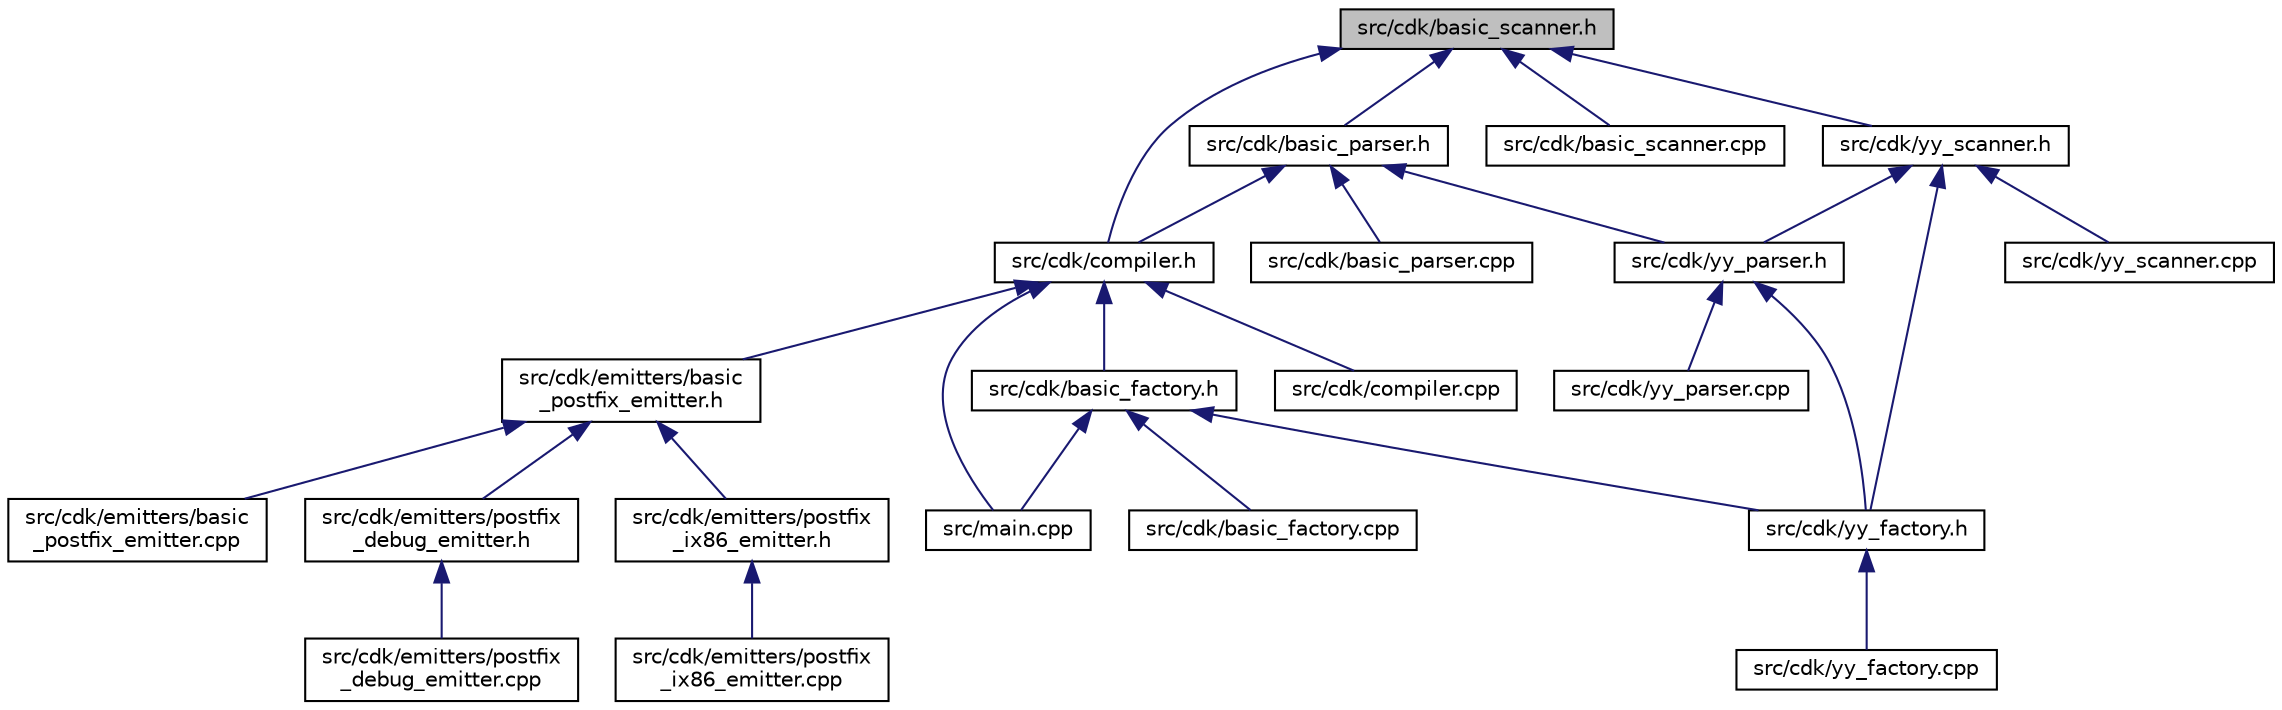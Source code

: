 digraph "src/cdk/basic_scanner.h"
{
 // INTERACTIVE_SVG=YES
 // LATEX_PDF_SIZE
  edge [fontname="Helvetica",fontsize="10",labelfontname="Helvetica",labelfontsize="10"];
  node [fontname="Helvetica",fontsize="10",shape=record];
  Node1 [label="src/cdk/basic_scanner.h",height=0.2,width=0.4,color="black", fillcolor="grey75", style="filled", fontcolor="black",tooltip=" "];
  Node1 -> Node2 [dir="back",color="midnightblue",fontsize="10",style="solid",fontname="Helvetica"];
  Node2 [label="src/cdk/basic_parser.h",height=0.2,width=0.4,color="black", fillcolor="white", style="filled",URL="$basic__parser_8h.html",tooltip=" "];
  Node2 -> Node3 [dir="back",color="midnightblue",fontsize="10",style="solid",fontname="Helvetica"];
  Node3 [label="src/cdk/basic_parser.cpp",height=0.2,width=0.4,color="black", fillcolor="white", style="filled",URL="$basic__parser_8cpp.html",tooltip=" "];
  Node2 -> Node4 [dir="back",color="midnightblue",fontsize="10",style="solid",fontname="Helvetica"];
  Node4 [label="src/cdk/compiler.h",height=0.2,width=0.4,color="black", fillcolor="white", style="filled",URL="$compiler_8h.html",tooltip=" "];
  Node4 -> Node5 [dir="back",color="midnightblue",fontsize="10",style="solid",fontname="Helvetica"];
  Node5 [label="src/cdk/basic_factory.h",height=0.2,width=0.4,color="black", fillcolor="white", style="filled",URL="$basic__factory_8h.html",tooltip=" "];
  Node5 -> Node6 [dir="back",color="midnightblue",fontsize="10",style="solid",fontname="Helvetica"];
  Node6 [label="src/cdk/basic_factory.cpp",height=0.2,width=0.4,color="black", fillcolor="white", style="filled",URL="$basic__factory_8cpp.html",tooltip=" "];
  Node5 -> Node7 [dir="back",color="midnightblue",fontsize="10",style="solid",fontname="Helvetica"];
  Node7 [label="src/cdk/yy_factory.h",height=0.2,width=0.4,color="black", fillcolor="white", style="filled",URL="$yy__factory_8h.html",tooltip=" "];
  Node7 -> Node8 [dir="back",color="midnightblue",fontsize="10",style="solid",fontname="Helvetica"];
  Node8 [label="src/cdk/yy_factory.cpp",height=0.2,width=0.4,color="black", fillcolor="white", style="filled",URL="$yy__factory_8cpp.html",tooltip=" "];
  Node5 -> Node9 [dir="back",color="midnightblue",fontsize="10",style="solid",fontname="Helvetica"];
  Node9 [label="src/main.cpp",height=0.2,width=0.4,color="black", fillcolor="white", style="filled",URL="$main_8cpp.html",tooltip=" "];
  Node4 -> Node10 [dir="back",color="midnightblue",fontsize="10",style="solid",fontname="Helvetica"];
  Node10 [label="src/cdk/compiler.cpp",height=0.2,width=0.4,color="black", fillcolor="white", style="filled",URL="$compiler_8cpp.html",tooltip=" "];
  Node4 -> Node11 [dir="back",color="midnightblue",fontsize="10",style="solid",fontname="Helvetica"];
  Node11 [label="src/cdk/emitters/basic\l_postfix_emitter.h",height=0.2,width=0.4,color="black", fillcolor="white", style="filled",URL="$basic__postfix__emitter_8h.html",tooltip=" "];
  Node11 -> Node12 [dir="back",color="midnightblue",fontsize="10",style="solid",fontname="Helvetica"];
  Node12 [label="src/cdk/emitters/basic\l_postfix_emitter.cpp",height=0.2,width=0.4,color="black", fillcolor="white", style="filled",URL="$basic__postfix__emitter_8cpp.html",tooltip=" "];
  Node11 -> Node13 [dir="back",color="midnightblue",fontsize="10",style="solid",fontname="Helvetica"];
  Node13 [label="src/cdk/emitters/postfix\l_debug_emitter.h",height=0.2,width=0.4,color="black", fillcolor="white", style="filled",URL="$postfix__debug__emitter_8h.html",tooltip=" "];
  Node13 -> Node14 [dir="back",color="midnightblue",fontsize="10",style="solid",fontname="Helvetica"];
  Node14 [label="src/cdk/emitters/postfix\l_debug_emitter.cpp",height=0.2,width=0.4,color="black", fillcolor="white", style="filled",URL="$postfix__debug__emitter_8cpp.html",tooltip=" "];
  Node11 -> Node15 [dir="back",color="midnightblue",fontsize="10",style="solid",fontname="Helvetica"];
  Node15 [label="src/cdk/emitters/postfix\l_ix86_emitter.h",height=0.2,width=0.4,color="black", fillcolor="white", style="filled",URL="$postfix__ix86__emitter_8h.html",tooltip=" "];
  Node15 -> Node16 [dir="back",color="midnightblue",fontsize="10",style="solid",fontname="Helvetica"];
  Node16 [label="src/cdk/emitters/postfix\l_ix86_emitter.cpp",height=0.2,width=0.4,color="black", fillcolor="white", style="filled",URL="$postfix__ix86__emitter_8cpp.html",tooltip=" "];
  Node4 -> Node9 [dir="back",color="midnightblue",fontsize="10",style="solid",fontname="Helvetica"];
  Node2 -> Node17 [dir="back",color="midnightblue",fontsize="10",style="solid",fontname="Helvetica"];
  Node17 [label="src/cdk/yy_parser.h",height=0.2,width=0.4,color="black", fillcolor="white", style="filled",URL="$yy__parser_8h.html",tooltip=" "];
  Node17 -> Node7 [dir="back",color="midnightblue",fontsize="10",style="solid",fontname="Helvetica"];
  Node17 -> Node18 [dir="back",color="midnightblue",fontsize="10",style="solid",fontname="Helvetica"];
  Node18 [label="src/cdk/yy_parser.cpp",height=0.2,width=0.4,color="black", fillcolor="white", style="filled",URL="$yy__parser_8cpp.html",tooltip=" "];
  Node1 -> Node19 [dir="back",color="midnightblue",fontsize="10",style="solid",fontname="Helvetica"];
  Node19 [label="src/cdk/basic_scanner.cpp",height=0.2,width=0.4,color="black", fillcolor="white", style="filled",URL="$basic__scanner_8cpp.html",tooltip=" "];
  Node1 -> Node4 [dir="back",color="midnightblue",fontsize="10",style="solid",fontname="Helvetica"];
  Node1 -> Node20 [dir="back",color="midnightblue",fontsize="10",style="solid",fontname="Helvetica"];
  Node20 [label="src/cdk/yy_scanner.h",height=0.2,width=0.4,color="black", fillcolor="white", style="filled",URL="$yy__scanner_8h.html",tooltip=" "];
  Node20 -> Node7 [dir="back",color="midnightblue",fontsize="10",style="solid",fontname="Helvetica"];
  Node20 -> Node17 [dir="back",color="midnightblue",fontsize="10",style="solid",fontname="Helvetica"];
  Node20 -> Node21 [dir="back",color="midnightblue",fontsize="10",style="solid",fontname="Helvetica"];
  Node21 [label="src/cdk/yy_scanner.cpp",height=0.2,width=0.4,color="black", fillcolor="white", style="filled",URL="$yy__scanner_8cpp.html",tooltip=" "];
}
